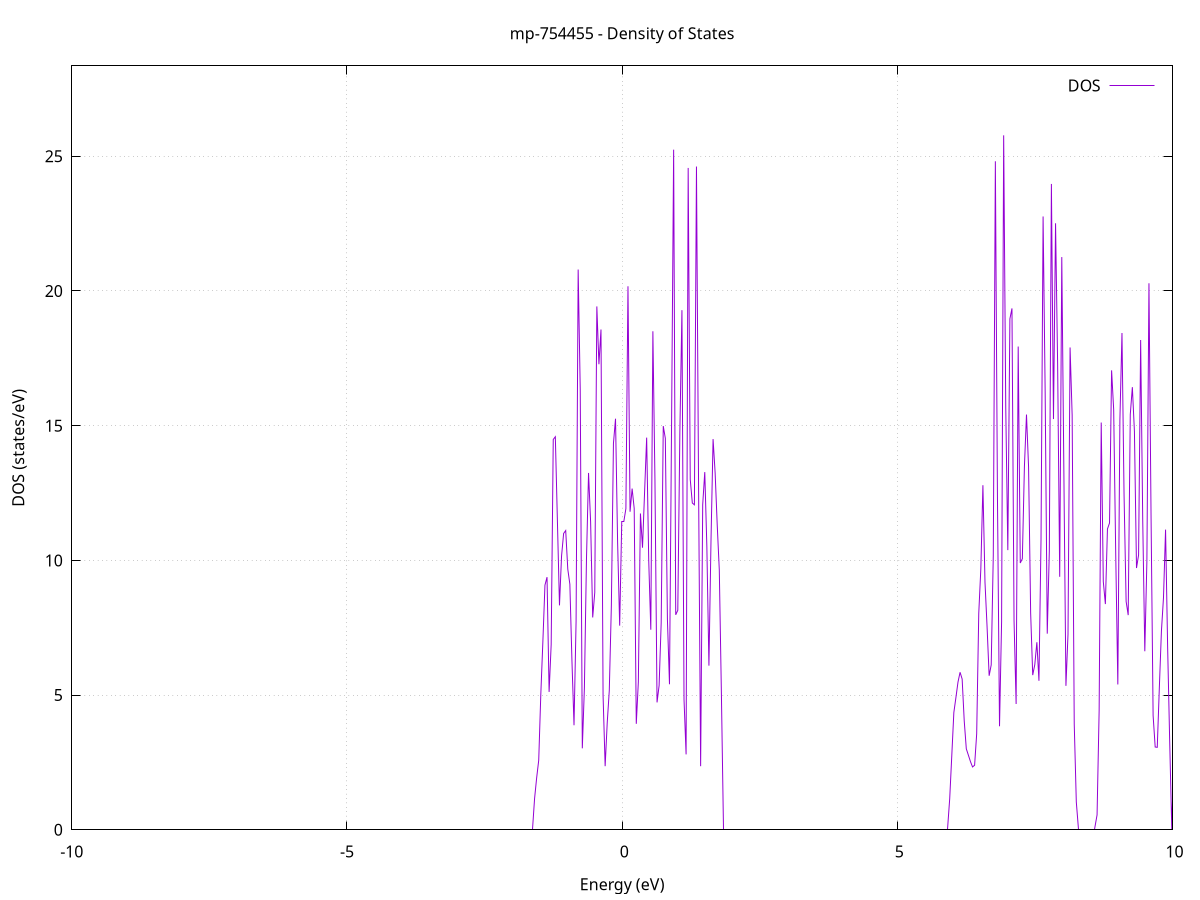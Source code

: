 set title 'mp-754455 - Density of States'
set xlabel 'Energy (eV)'
set ylabel 'DOS (states/eV)'
set grid
set xrange [-10:10]
set yrange [0:28.356]
set xzeroaxis lt -1
set terminal png size 800,600
set output 'mp-754455_dos_gnuplot.png'
plot '-' using 1:2 with lines title 'DOS'
-48.696500 0.000000
-48.658800 0.000000
-48.621100 0.000000
-48.583300 0.000000
-48.545600 0.000000
-48.507900 0.000000
-48.470200 0.000000
-48.432500 0.000000
-48.394800 0.000000
-48.357100 0.000000
-48.319300 0.000000
-48.281600 0.000000
-48.243900 0.000000
-48.206200 0.000000
-48.168500 0.000000
-48.130800 0.000000
-48.093100 0.000000
-48.055300 0.000000
-48.017600 0.000000
-47.979900 0.000000
-47.942200 0.000000
-47.904500 0.000000
-47.866800 0.000000
-47.829100 0.000000
-47.791300 0.000000
-47.753600 0.000000
-47.715900 0.000000
-47.678200 0.000000
-47.640500 0.000000
-47.602800 0.000000
-47.565100 0.000000
-47.527300 0.000000
-47.489600 0.000000
-47.451900 0.000000
-47.414200 0.000000
-47.376500 0.000000
-47.338800 0.000000
-47.301100 0.000000
-47.263300 0.000000
-47.225600 0.000000
-47.187900 0.000000
-47.150200 0.000000
-47.112500 0.000000
-47.074800 0.000000
-47.037100 0.000000
-46.999300 0.000000
-46.961600 0.000000
-46.923900 0.000000
-46.886200 0.000000
-46.848500 0.000000
-46.810800 0.000000
-46.773100 0.000000
-46.735300 0.000000
-46.697600 0.000000
-46.659900 0.000000
-46.622200 0.000000
-46.584500 0.000000
-46.546800 0.000000
-46.509100 0.000000
-46.471300 0.000000
-46.433600 0.000000
-46.395900 0.000000
-46.358200 0.000000
-46.320500 0.000000
-46.282800 0.000000
-46.245000 0.000000
-46.207300 0.000000
-46.169600 0.000000
-46.131900 0.000000
-46.094200 0.000000
-46.056500 0.000000
-46.018800 0.000000
-45.981000 0.000000
-45.943300 0.000000
-45.905600 0.000000
-45.867900 0.000000
-45.830200 0.000000
-45.792500 0.000000
-45.754800 0.000000
-45.717000 0.000000
-45.679300 0.000000
-45.641600 0.000000
-45.603900 0.000000
-45.566200 0.000000
-45.528500 0.000000
-45.490800 0.000000
-45.453000 0.000000
-45.415300 0.000000
-45.377600 0.000000
-45.339900 0.000000
-45.302200 0.000000
-45.264500 775.465200
-45.226800 0.000000
-45.189000 0.000000
-45.151300 48.446600
-45.113600 73.659300
-45.075900 0.000000
-45.038200 0.000000
-45.000500 0.000000
-44.962800 0.000000
-44.925000 0.000000
-44.887300 0.000000
-44.849600 0.000000
-44.811900 0.000000
-44.774200 0.000000
-44.736500 0.000000
-44.698800 0.000000
-44.661000 0.000000
-44.623300 0.000000
-44.585600 0.000000
-44.547900 0.000000
-44.510200 0.000000
-44.472500 0.000000
-44.434800 0.000000
-44.397000 0.000000
-44.359300 0.000000
-44.321600 0.000000
-44.283900 0.000000
-44.246200 0.000000
-44.208500 0.000000
-44.170800 0.000000
-44.133000 0.000000
-44.095300 0.000000
-44.057600 0.000000
-44.019900 0.000000
-43.982200 0.000000
-43.944500 0.000000
-43.906800 0.000000
-43.869000 0.000000
-43.831300 0.000000
-43.793600 0.000000
-43.755900 0.000000
-43.718200 0.000000
-43.680500 0.000000
-43.642800 0.000000
-43.605000 0.000000
-43.567300 0.000000
-43.529600 0.000000
-43.491900 0.000000
-43.454200 0.000000
-43.416500 0.000000
-43.378800 0.000000
-43.341000 0.000000
-43.303300 0.000000
-43.265600 0.000000
-43.227900 0.000000
-43.190200 0.000000
-43.152500 0.000000
-43.114800 0.000000
-43.077000 0.000000
-43.039300 0.000000
-43.001600 0.000000
-42.963900 0.000000
-42.926200 0.000000
-42.888500 0.000000
-42.850800 0.000000
-42.813000 0.000000
-42.775300 0.000000
-42.737600 0.000000
-42.699900 0.000000
-42.662200 0.000000
-42.624500 0.000000
-42.586800 0.000000
-42.549000 0.000000
-42.511300 0.000000
-42.473600 0.000000
-42.435900 0.000000
-42.398200 0.000000
-42.360500 0.000000
-42.322800 0.000000
-42.285000 0.000000
-42.247300 0.000000
-42.209600 0.000000
-42.171900 0.000000
-42.134200 0.000000
-42.096500 0.000000
-42.058800 0.000000
-42.021000 0.000000
-41.983300 0.000000
-41.945600 0.000000
-41.907900 0.000000
-41.870200 0.000000
-41.832500 0.000000
-41.794700 0.000000
-41.757000 0.000000
-41.719300 0.000000
-41.681600 0.000000
-41.643900 0.000000
-41.606200 0.000000
-41.568500 0.000000
-41.530700 0.000000
-41.493000 0.000000
-41.455300 0.000000
-41.417600 0.000000
-41.379900 0.000000
-41.342200 0.000000
-41.304500 0.000000
-41.266700 0.000000
-41.229000 0.000000
-41.191300 0.000000
-41.153600 0.000000
-41.115900 0.000000
-41.078200 0.000000
-41.040500 0.000000
-41.002700 0.000000
-40.965000 0.000000
-40.927300 0.000000
-40.889600 0.000000
-40.851900 0.000000
-40.814200 0.000000
-40.776500 0.000000
-40.738700 0.000000
-40.701000 0.000000
-40.663300 0.000000
-40.625600 0.000000
-40.587900 0.000000
-40.550200 0.000000
-40.512500 0.000000
-40.474700 0.000000
-40.437000 0.000000
-40.399300 0.000000
-40.361600 0.000000
-40.323900 0.000000
-40.286200 0.000000
-40.248500 0.000000
-40.210700 0.000000
-40.173000 0.000000
-40.135300 0.000000
-40.097600 0.000000
-40.059900 0.000000
-40.022200 0.000000
-39.984500 0.000000
-39.946700 0.000000
-39.909000 0.000000
-39.871300 0.000000
-39.833600 0.000000
-39.795900 0.000000
-39.758200 0.000000
-39.720500 0.000000
-39.682700 0.000000
-39.645000 0.000000
-39.607300 0.000000
-39.569600 0.000000
-39.531900 0.000000
-39.494200 0.000000
-39.456500 0.000000
-39.418700 0.000000
-39.381000 0.000000
-39.343300 0.000000
-39.305600 0.000000
-39.267900 0.000000
-39.230200 0.000000
-39.192500 0.000000
-39.154700 0.000000
-39.117000 0.000000
-39.079300 0.000000
-39.041600 0.000000
-39.003900 0.000000
-38.966200 0.000000
-38.928500 0.000000
-38.890700 0.000000
-38.853000 0.000000
-38.815300 0.000000
-38.777600 0.000000
-38.739900 0.000000
-38.702200 0.000000
-38.664500 0.000000
-38.626700 0.000000
-38.589000 0.000000
-38.551300 0.000000
-38.513600 0.000000
-38.475900 0.000000
-38.438200 0.000000
-38.400500 0.000000
-38.362700 0.000000
-38.325000 0.000000
-38.287300 0.000000
-38.249600 0.000000
-38.211900 0.000000
-38.174200 0.000000
-38.136500 0.000000
-38.098700 0.000000
-38.061000 0.000000
-38.023300 0.000000
-37.985600 0.000000
-37.947900 0.000000
-37.910200 0.000000
-37.872500 0.000000
-37.834700 0.000000
-37.797000 0.000000
-37.759300 0.000000
-37.721600 0.000000
-37.683900 0.000000
-37.646200 0.000000
-37.608500 0.000000
-37.570700 0.000000
-37.533000 0.000000
-37.495300 0.000000
-37.457600 0.000000
-37.419900 0.000000
-37.382200 0.000000
-37.344400 0.000000
-37.306700 0.000000
-37.269000 0.000000
-37.231300 0.000000
-37.193600 0.000000
-37.155900 0.000000
-37.118200 0.000000
-37.080400 0.000000
-37.042700 0.000000
-37.005000 0.000000
-36.967300 0.000000
-36.929600 0.000000
-36.891900 0.000000
-36.854200 0.000000
-36.816400 0.000000
-36.778700 0.000000
-36.741000 0.000000
-36.703300 0.000000
-36.665600 0.000000
-36.627900 0.000000
-36.590200 0.000000
-36.552400 0.000000
-36.514700 0.000000
-36.477000 0.000000
-36.439300 0.000000
-36.401600 0.000000
-36.363900 0.000000
-36.326200 0.000000
-36.288400 0.000000
-36.250700 0.000000
-36.213000 0.000000
-36.175300 0.000000
-36.137600 0.000000
-36.099900 0.000000
-36.062200 0.000000
-36.024400 0.000000
-35.986700 0.000000
-35.949000 0.000000
-35.911300 0.000000
-35.873600 0.000000
-35.835900 0.000000
-35.798200 0.000000
-35.760400 0.000000
-35.722700 0.000000
-35.685000 0.000000
-35.647300 0.000000
-35.609600 0.000000
-35.571900 0.000000
-35.534200 0.000000
-35.496400 0.000000
-35.458700 0.000000
-35.421000 0.000000
-35.383300 0.000000
-35.345600 0.000000
-35.307900 0.000000
-35.270200 0.000000
-35.232400 0.000000
-35.194700 0.000000
-35.157000 0.000000
-35.119300 0.000000
-35.081600 0.000000
-35.043900 0.000000
-35.006200 0.000000
-34.968400 0.000000
-34.930700 0.000000
-34.893000 0.000000
-34.855300 0.000000
-34.817600 0.000000
-34.779900 0.000000
-34.742200 0.000000
-34.704400 0.000000
-34.666700 0.000000
-34.629000 0.000000
-34.591300 0.000000
-34.553600 0.000000
-34.515900 0.000000
-34.478200 0.000000
-34.440400 0.000000
-34.402700 0.000000
-34.365000 0.000000
-34.327300 0.000000
-34.289600 0.000000
-34.251900 0.000000
-34.214200 0.000000
-34.176400 0.000000
-34.138700 0.000000
-34.101000 0.000000
-34.063300 0.000000
-34.025600 0.000000
-33.987900 0.000000
-33.950200 0.000000
-33.912400 0.000000
-33.874700 0.000000
-33.837000 0.000000
-33.799300 0.000000
-33.761600 0.000000
-33.723900 0.000000
-33.686200 0.000000
-33.648400 0.000000
-33.610700 0.000000
-33.573000 0.000000
-33.535300 0.000000
-33.497600 0.000000
-33.459900 0.000000
-33.422200 0.000000
-33.384400 0.000000
-33.346700 0.000000
-33.309000 0.000000
-33.271300 0.000000
-33.233600 0.000000
-33.195900 0.000000
-33.158100 0.000000
-33.120400 0.000000
-33.082700 0.000000
-33.045000 0.000000
-33.007300 0.000000
-32.969600 0.000000
-32.931900 0.000000
-32.894100 0.000000
-32.856400 0.000000
-32.818700 0.000000
-32.781000 0.000000
-32.743300 0.000000
-32.705600 0.000000
-32.667900 0.000000
-32.630100 0.000000
-32.592400 0.000000
-32.554700 0.000000
-32.517000 0.000000
-32.479300 0.000000
-32.441600 0.000000
-32.403900 0.000000
-32.366100 0.000000
-32.328400 0.000000
-32.290700 0.000000
-32.253000 0.000000
-32.215300 0.000000
-32.177600 0.000000
-32.139900 0.000000
-32.102100 0.000000
-32.064400 0.000000
-32.026700 0.000000
-31.989000 0.000000
-31.951300 0.000000
-31.913600 0.000000
-31.875900 0.000000
-31.838100 0.000000
-31.800400 0.000000
-31.762700 0.000000
-31.725000 0.000000
-31.687300 0.000000
-31.649600 0.000000
-31.611900 0.000000
-31.574100 0.000000
-31.536400 0.000000
-31.498700 0.000000
-31.461000 0.000000
-31.423300 0.000000
-31.385600 0.000000
-31.347900 0.000000
-31.310100 0.000000
-31.272400 0.000000
-31.234700 0.000000
-31.197000 0.000000
-31.159300 0.000000
-31.121600 0.000000
-31.083900 0.000000
-31.046100 0.000000
-31.008400 0.000000
-30.970700 0.000000
-30.933000 0.000000
-30.895300 0.000000
-30.857600 0.000000
-30.819900 0.000000
-30.782100 0.000000
-30.744400 0.000000
-30.706700 0.000000
-30.669000 0.000000
-30.631300 0.000000
-30.593600 0.000000
-30.555900 0.000000
-30.518100 0.000000
-30.480400 0.000000
-30.442700 0.000000
-30.405000 0.000000
-30.367300 0.000000
-30.329600 0.000000
-30.291900 0.000000
-30.254100 0.000000
-30.216400 0.000000
-30.178700 0.000000
-30.141000 0.000000
-30.103300 0.000000
-30.065600 0.000000
-30.027900 0.000000
-29.990100 0.000000
-29.952400 0.000000
-29.914700 0.000000
-29.877000 0.000000
-29.839300 0.000000
-29.801600 0.000000
-29.763900 0.000000
-29.726100 0.000000
-29.688400 0.000000
-29.650700 0.000000
-29.613000 0.000000
-29.575300 0.000000
-29.537600 0.000000
-29.499900 0.000000
-29.462100 0.000000
-29.424400 0.000000
-29.386700 0.000000
-29.349000 0.000000
-29.311300 0.000000
-29.273600 0.000000
-29.235900 0.000000
-29.198100 0.000000
-29.160400 0.000000
-29.122700 0.000000
-29.085000 0.000000
-29.047300 0.000000
-29.009600 0.000000
-28.971900 0.000000
-28.934100 0.000000
-28.896400 0.000000
-28.858700 0.000000
-28.821000 0.000000
-28.783300 0.000000
-28.745600 0.000000
-28.707800 0.000000
-28.670100 0.000000
-28.632400 0.000000
-28.594700 0.000000
-28.557000 0.000000
-28.519300 0.000000
-28.481600 0.000000
-28.443800 0.000000
-28.406100 0.000000
-28.368400 0.000000
-28.330700 0.000000
-28.293000 0.000000
-28.255300 0.000000
-28.217600 0.000000
-28.179800 0.000000
-28.142100 0.000000
-28.104400 0.000000
-28.066700 0.000000
-28.029000 0.000000
-27.991300 0.000000
-27.953600 0.000000
-27.915800 0.000000
-27.878100 0.000000
-27.840400 0.000000
-27.802700 0.000000
-27.765000 0.000000
-27.727300 0.000000
-27.689600 0.000000
-27.651800 0.000000
-27.614100 0.000000
-27.576400 0.000000
-27.538700 0.000000
-27.501000 0.000000
-27.463300 0.000000
-27.425600 0.000000
-27.387800 0.000000
-27.350100 0.000000
-27.312400 0.000000
-27.274700 0.000000
-27.237000 0.000000
-27.199300 0.000000
-27.161600 0.000000
-27.123800 0.000000
-27.086100 0.000000
-27.048400 0.000000
-27.010700 0.000000
-26.973000 0.000000
-26.935300 0.000000
-26.897600 0.000000
-26.859800 0.000000
-26.822100 0.000000
-26.784400 0.000000
-26.746700 0.000000
-26.709000 0.000000
-26.671300 0.000000
-26.633600 0.000000
-26.595800 0.000000
-26.558100 0.000000
-26.520400 0.000000
-26.482700 0.000000
-26.445000 0.000000
-26.407300 0.000000
-26.369600 0.000000
-26.331800 0.000000
-26.294100 0.000000
-26.256400 0.000000
-26.218700 0.000000
-26.181000 0.000000
-26.143300 0.000000
-26.105600 0.000000
-26.067800 0.000000
-26.030100 0.000000
-25.992400 0.000000
-25.954700 0.000000
-25.917000 0.000000
-25.879300 0.000000
-25.841600 0.000000
-25.803800 0.000000
-25.766100 0.000000
-25.728400 0.000000
-25.690700 0.000000
-25.653000 0.000000
-25.615300 0.000000
-25.577600 0.000000
-25.539800 0.000000
-25.502100 0.000000
-25.464400 0.000000
-25.426700 0.000000
-25.389000 0.000000
-25.351300 0.000000
-25.313600 0.000000
-25.275800 0.000000
-25.238100 0.000000
-25.200400 0.000000
-25.162700 0.000000
-25.125000 0.000000
-25.087300 0.000000
-25.049600 0.000000
-25.011800 0.000000
-24.974100 0.000000
-24.936400 0.000000
-24.898700 0.000000
-24.861000 0.000000
-24.823300 0.000000
-24.785600 0.000000
-24.747800 0.000000
-24.710100 0.000000
-24.672400 0.000000
-24.634700 0.000000
-24.597000 0.000000
-24.559300 0.000000
-24.521600 0.000000
-24.483800 0.000000
-24.446100 0.000000
-24.408400 0.000000
-24.370700 0.000000
-24.333000 0.000000
-24.295300 0.000000
-24.257500 19.964400
-24.219800 9.096200
-24.182100 36.914600
-24.144400 10.603100
-24.106700 38.015800
-24.069000 14.635400
-24.031300 16.733800
-23.993500 31.661700
-23.955800 28.298900
-23.918100 64.646000
-23.880400 51.062700
-23.842700 57.415800
-23.805000 22.623500
-23.767300 80.315600
-23.729500 68.038900
-23.691800 43.576700
-23.654100 0.000000
-23.616400 0.000000
-23.578700 0.000000
-23.541000 0.000000
-23.503300 0.000000
-23.465500 0.000000
-23.427800 0.000000
-23.390100 0.000000
-23.352400 0.000000
-23.314700 0.000000
-23.277000 0.000000
-23.239300 0.000000
-23.201500 0.000000
-23.163800 0.000000
-23.126100 0.000000
-23.088400 0.000000
-23.050700 0.000000
-23.013000 0.000000
-22.975300 0.000000
-22.937500 0.000000
-22.899800 0.000000
-22.862100 0.000000
-22.824400 0.000000
-22.786700 0.000000
-22.749000 0.000000
-22.711300 0.000000
-22.673500 0.000000
-22.635800 0.000000
-22.598100 0.000000
-22.560400 0.000000
-22.522700 0.000000
-22.485000 0.000000
-22.447300 0.000000
-22.409500 0.000000
-22.371800 0.000000
-22.334100 0.000000
-22.296400 0.000000
-22.258700 0.000000
-22.221000 0.000000
-22.183300 0.000000
-22.145500 0.000000
-22.107800 0.000000
-22.070100 0.000000
-22.032400 0.000000
-21.994700 0.000000
-21.957000 0.000000
-21.919300 0.000000
-21.881500 0.000000
-21.843800 0.000000
-21.806100 0.000000
-21.768400 0.000000
-21.730700 0.000000
-21.693000 0.000000
-21.655300 0.000000
-21.617500 0.000000
-21.579800 0.000000
-21.542100 0.000000
-21.504400 0.000000
-21.466700 0.000000
-21.429000 0.000000
-21.391300 0.000000
-21.353500 0.000000
-21.315800 0.000000
-21.278100 0.000000
-21.240400 0.000000
-21.202700 0.000000
-21.165000 0.000000
-21.127300 0.000000
-21.089500 0.000000
-21.051800 0.000000
-21.014100 0.000000
-20.976400 0.000000
-20.938700 0.000000
-20.901000 0.000000
-20.863300 0.000000
-20.825500 0.000000
-20.787800 0.000000
-20.750100 0.000000
-20.712400 0.000000
-20.674700 0.000000
-20.637000 0.000000
-20.599300 0.000000
-20.561500 0.000000
-20.523800 0.000000
-20.486100 0.000000
-20.448400 0.000000
-20.410700 0.000000
-20.373000 0.000000
-20.335300 0.000000
-20.297500 0.000000
-20.259800 0.000000
-20.222100 0.000000
-20.184400 0.000000
-20.146700 0.000000
-20.109000 0.000000
-20.071300 0.000000
-20.033500 0.000000
-19.995800 0.000000
-19.958100 0.000000
-19.920400 0.000000
-19.882700 0.000000
-19.845000 0.000000
-19.807200 0.000000
-19.769500 0.000000
-19.731800 0.000000
-19.694100 0.000000
-19.656400 0.000000
-19.618700 0.000000
-19.581000 0.000000
-19.543200 0.000000
-19.505500 0.000000
-19.467800 0.000000
-19.430100 0.000000
-19.392400 0.000000
-19.354700 0.000000
-19.317000 0.000000
-19.279200 0.000000
-19.241500 0.000000
-19.203800 0.000000
-19.166100 0.000000
-19.128400 0.000000
-19.090700 0.000000
-19.053000 0.000000
-19.015200 0.000000
-18.977500 0.000000
-18.939800 0.000000
-18.902100 0.000000
-18.864400 0.000000
-18.826700 0.000000
-18.789000 0.000000
-18.751200 0.000000
-18.713500 0.000000
-18.675800 0.000000
-18.638100 0.000000
-18.600400 0.000000
-18.562700 0.000000
-18.525000 0.000000
-18.487200 0.000000
-18.449500 0.000000
-18.411800 0.000000
-18.374100 0.000000
-18.336400 0.000000
-18.298700 0.000000
-18.261000 0.000000
-18.223200 0.000000
-18.185500 0.000000
-18.147800 0.000000
-18.110100 0.000000
-18.072400 0.000000
-18.034700 0.000000
-17.997000 0.000000
-17.959200 0.000000
-17.921500 0.000000
-17.883800 0.000000
-17.846100 0.000000
-17.808400 0.000000
-17.770700 0.000000
-17.733000 0.000000
-17.695200 0.000000
-17.657500 0.000000
-17.619800 0.000000
-17.582100 0.000000
-17.544400 0.000000
-17.506700 0.000000
-17.469000 0.000000
-17.431200 0.000000
-17.393500 0.000000
-17.355800 0.000000
-17.318100 0.000000
-17.280400 0.000000
-17.242700 0.000000
-17.205000 0.000000
-17.167200 0.000000
-17.129500 0.000000
-17.091800 0.000000
-17.054100 0.000000
-17.016400 0.000000
-16.978700 0.000000
-16.941000 0.000000
-16.903200 0.000000
-16.865500 0.000000
-16.827800 0.000000
-16.790100 0.000000
-16.752400 0.000000
-16.714700 0.000000
-16.677000 0.000000
-16.639200 0.000000
-16.601500 0.000000
-16.563800 0.000000
-16.526100 0.000000
-16.488400 0.000000
-16.450700 0.000000
-16.413000 0.000000
-16.375200 0.000000
-16.337500 0.000000
-16.299800 0.000000
-16.262100 0.000000
-16.224400 0.000000
-16.186700 0.000000
-16.149000 0.000000
-16.111200 0.000000
-16.073500 0.000000
-16.035800 0.000000
-15.998100 0.000000
-15.960400 0.000000
-15.922700 0.000000
-15.885000 0.000000
-15.847200 0.000000
-15.809500 0.000000
-15.771800 0.000000
-15.734100 0.000000
-15.696400 0.000000
-15.658700 0.000000
-15.620900 0.000000
-15.583200 0.000000
-15.545500 0.000000
-15.507800 0.000000
-15.470100 0.000000
-15.432400 0.000000
-15.394700 0.000000
-15.356900 0.000000
-15.319200 0.000000
-15.281500 0.000000
-15.243800 0.000000
-15.206100 0.000000
-15.168400 0.000000
-15.130700 0.000000
-15.092900 0.000000
-15.055200 0.000000
-15.017500 0.000000
-14.979800 0.000000
-14.942100 0.000000
-14.904400 0.000000
-14.866700 0.000000
-14.828900 0.000000
-14.791200 0.000000
-14.753500 0.000000
-14.715800 0.000000
-14.678100 0.000000
-14.640400 0.000000
-14.602700 0.068300
-14.564900 0.296700
-14.527200 0.671200
-14.489500 1.065100
-14.451800 1.175200
-14.414100 1.385600
-14.376400 1.608800
-14.338700 1.871200
-14.300900 2.398200
-14.263200 2.806800
-14.225500 3.026200
-14.187800 3.190200
-14.150100 3.720300
-14.112400 4.700300
-14.074700 5.817900
-14.036900 7.012200
-13.999200 7.255900
-13.961500 6.249000
-13.923800 0.000000
-13.886100 0.000000
-13.848400 1.992700
-13.810700 17.721100
-13.772900 22.915700
-13.735200 22.358800
-13.697500 17.909600
-13.659800 12.108700
-13.622100 21.676500
-13.584400 27.260900
-13.546700 10.254300
-13.508900 11.434700
-13.471200 25.058300
-13.433500 16.363100
-13.395800 19.688900
-13.358100 32.527400
-13.320400 6.646500
-13.282700 2.506400
-13.244900 0.000000
-13.207200 0.000000
-13.169500 0.000000
-13.131800 0.000000
-13.094100 0.000000
-13.056400 0.000000
-13.018700 0.000000
-12.980900 0.000000
-12.943200 0.000000
-12.905500 0.000000
-12.867800 0.000000
-12.830100 0.000000
-12.792400 0.000000
-12.754700 0.000000
-12.716900 0.000000
-12.679200 0.000000
-12.641500 0.000000
-12.603800 0.000000
-12.566100 0.000000
-12.528400 0.000000
-12.490700 0.000000
-12.452900 0.000000
-12.415200 0.000000
-12.377500 0.000000
-12.339800 0.000000
-12.302100 0.000000
-12.264400 0.000000
-12.226700 0.000000
-12.188900 0.000000
-12.151200 0.000000
-12.113500 0.000000
-12.075800 0.000000
-12.038100 0.000000
-12.000400 0.000000
-11.962700 0.000000
-11.924900 0.000000
-11.887200 0.000000
-11.849500 0.000000
-11.811800 0.000000
-11.774100 0.000000
-11.736400 0.000000
-11.698700 0.000000
-11.660900 0.000000
-11.623200 0.000000
-11.585500 0.000000
-11.547800 0.000000
-11.510100 0.000000
-11.472400 0.000000
-11.434700 0.000000
-11.396900 0.000000
-11.359200 0.000000
-11.321500 0.000000
-11.283800 0.000000
-11.246100 0.000000
-11.208400 0.000000
-11.170600 0.000000
-11.132900 0.000000
-11.095200 0.000000
-11.057500 0.000000
-11.019800 0.000000
-10.982100 0.000000
-10.944400 0.000000
-10.906600 0.000000
-10.868900 0.000000
-10.831200 0.000000
-10.793500 0.000000
-10.755800 0.000000
-10.718100 0.000000
-10.680400 0.000000
-10.642600 0.000000
-10.604900 0.000000
-10.567200 0.000000
-10.529500 0.000000
-10.491800 0.000000
-10.454100 0.000000
-10.416400 0.000000
-10.378600 0.000000
-10.340900 0.000000
-10.303200 0.000000
-10.265500 0.000000
-10.227800 0.000000
-10.190100 0.000000
-10.152400 0.000000
-10.114600 0.000000
-10.076900 0.000000
-10.039200 0.000000
-10.001500 0.000000
-9.963800 0.000000
-9.926100 0.000000
-9.888400 0.000000
-9.850600 0.000000
-9.812900 0.000000
-9.775200 0.000000
-9.737500 0.000000
-9.699800 0.000000
-9.662100 0.000000
-9.624400 0.000000
-9.586600 0.000000
-9.548900 0.000000
-9.511200 0.000000
-9.473500 0.000000
-9.435800 0.000000
-9.398100 0.000000
-9.360400 0.000000
-9.322600 0.000000
-9.284900 0.000000
-9.247200 0.000000
-9.209500 0.000000
-9.171800 0.000000
-9.134100 0.000000
-9.096400 0.000000
-9.058600 0.000000
-9.020900 0.000000
-8.983200 0.000000
-8.945500 0.000000
-8.907800 0.000000
-8.870100 0.000000
-8.832400 0.000000
-8.794600 0.000000
-8.756900 0.000000
-8.719200 0.000000
-8.681500 0.000000
-8.643800 0.000000
-8.606100 0.000000
-8.568400 0.000000
-8.530600 0.000000
-8.492900 0.000000
-8.455200 0.000000
-8.417500 0.000000
-8.379800 0.000000
-8.342100 0.000000
-8.304400 0.000000
-8.266600 0.000000
-8.228900 0.000000
-8.191200 0.000000
-8.153500 0.000000
-8.115800 0.000000
-8.078100 0.000000
-8.040400 0.000000
-8.002600 0.000000
-7.964900 0.000000
-7.927200 0.000000
-7.889500 0.000000
-7.851800 0.000000
-7.814100 0.000000
-7.776400 0.000000
-7.738600 0.000000
-7.700900 0.000000
-7.663200 0.000000
-7.625500 0.000000
-7.587800 0.000000
-7.550100 0.000000
-7.512400 0.000000
-7.474600 0.000000
-7.436900 0.000000
-7.399200 0.000000
-7.361500 0.000000
-7.323800 0.000000
-7.286100 0.000000
-7.248400 0.000000
-7.210600 0.000000
-7.172900 0.000000
-7.135200 0.000000
-7.097500 0.000000
-7.059800 0.000000
-7.022100 0.000000
-6.984400 0.000000
-6.946600 0.000000
-6.908900 0.000000
-6.871200 0.000000
-6.833500 0.000000
-6.795800 0.000000
-6.758100 0.000000
-6.720300 0.000000
-6.682600 0.000000
-6.644900 0.000000
-6.607200 0.000000
-6.569500 0.000000
-6.531800 0.000000
-6.494100 0.000000
-6.456300 0.000000
-6.418600 0.000000
-6.380900 0.000000
-6.343200 0.000000
-6.305500 0.000000
-6.267800 0.000000
-6.230100 0.000000
-6.192300 0.000000
-6.154600 0.000000
-6.116900 0.000000
-6.079200 0.000000
-6.041500 0.000000
-6.003800 0.000000
-5.966100 0.000000
-5.928300 0.000000
-5.890600 0.000000
-5.852900 0.000000
-5.815200 0.000000
-5.777500 0.000000
-5.739800 0.000000
-5.702100 0.000000
-5.664300 0.000000
-5.626600 0.000000
-5.588900 0.000000
-5.551200 0.000000
-5.513500 0.000000
-5.475800 0.000000
-5.438100 0.000000
-5.400300 0.000000
-5.362600 0.000000
-5.324900 0.000000
-5.287200 0.000000
-5.249500 0.000000
-5.211800 0.000000
-5.174100 0.000000
-5.136300 0.000000
-5.098600 0.000000
-5.060900 0.000000
-5.023200 0.000000
-4.985500 0.000000
-4.947800 0.000000
-4.910100 0.000000
-4.872300 0.000000
-4.834600 0.000000
-4.796900 0.000000
-4.759200 0.000000
-4.721500 0.000000
-4.683800 0.000000
-4.646100 0.000000
-4.608300 0.000000
-4.570600 0.000000
-4.532900 0.000000
-4.495200 0.000000
-4.457500 0.000000
-4.419800 0.000000
-4.382100 0.000000
-4.344300 0.000000
-4.306600 0.000000
-4.268900 0.000000
-4.231200 0.000000
-4.193500 0.000000
-4.155800 0.000000
-4.118100 0.000000
-4.080300 0.000000
-4.042600 0.000000
-4.004900 0.000000
-3.967200 0.000000
-3.929500 0.000000
-3.891800 0.000000
-3.854100 0.000000
-3.816300 0.000000
-3.778600 0.000000
-3.740900 0.000000
-3.703200 0.000000
-3.665500 0.000000
-3.627800 0.000000
-3.590100 0.000000
-3.552300 0.000000
-3.514600 0.000000
-3.476900 0.000000
-3.439200 0.000000
-3.401500 0.000000
-3.363800 0.000000
-3.326100 0.000000
-3.288300 0.000000
-3.250600 0.000000
-3.212900 0.000000
-3.175200 0.000000
-3.137500 0.000000
-3.099800 0.000000
-3.062100 0.000000
-3.024300 0.000000
-2.986600 0.000000
-2.948900 0.000000
-2.911200 0.000000
-2.873500 0.000000
-2.835800 0.000000
-2.798100 0.000000
-2.760300 0.000000
-2.722600 0.000000
-2.684900 0.000000
-2.647200 0.000000
-2.609500 0.000000
-2.571800 0.000000
-2.534100 0.000000
-2.496300 0.000000
-2.458600 0.000000
-2.420900 0.000000
-2.383200 0.000000
-2.345500 0.000000
-2.307800 0.000000
-2.270000 0.000000
-2.232300 0.000000
-2.194600 0.000000
-2.156900 0.000000
-2.119200 0.000000
-2.081500 0.000000
-2.043800 0.000000
-2.006000 0.000000
-1.968300 0.000000
-1.930600 0.000000
-1.892900 0.000000
-1.855200 0.000000
-1.817500 0.000000
-1.779800 0.000000
-1.742000 0.000000
-1.704300 0.000000
-1.666600 0.000000
-1.628900 0.000000
-1.591200 1.155800
-1.553500 1.925800
-1.515800 2.580600
-1.478000 5.023700
-1.440300 6.992100
-1.402600 9.081500
-1.364900 9.378000
-1.327200 5.116800
-1.289500 6.872500
-1.251800 14.487900
-1.214000 14.589400
-1.176300 11.455500
-1.138600 8.330500
-1.100900 10.162700
-1.063200 11.000800
-1.025500 11.107500
-0.987800 9.675400
-0.950000 9.115900
-0.912300 6.282100
-0.874600 3.880300
-0.836900 7.746600
-0.799200 20.797000
-0.761500 16.342300
-0.723800 3.024400
-0.686000 5.264300
-0.648300 10.033000
-0.610600 13.244900
-0.572900 11.427900
-0.535200 7.881100
-0.497500 8.806500
-0.459800 19.426200
-0.422000 17.281300
-0.384300 18.569900
-0.346600 4.992900
-0.308900 2.360900
-0.271200 3.966700
-0.233500 5.171500
-0.195800 8.320900
-0.158000 14.343200
-0.120300 15.258400
-0.082600 10.692000
-0.044900 7.576300
-0.007200 11.443900
0.030500 11.442700
0.068200 11.920200
0.106000 20.173900
0.143700 11.805500
0.181400 12.664500
0.219100 11.925500
0.256800 3.933000
0.294500 5.491900
0.332200 11.741200
0.370000 10.470000
0.407700 12.531900
0.445400 14.558200
0.483100 9.986000
0.520800 7.426600
0.558500 18.503700
0.596200 12.954800
0.634000 4.728000
0.671700 5.354000
0.709400 7.678600
0.747100 14.985100
0.784800 14.530300
0.822500 7.817400
0.860200 5.402100
0.898000 15.070300
0.935700 25.245700
0.973400 7.979500
1.011100 8.146700
1.048800 14.769900
1.086500 19.287800
1.124200 4.840300
1.162000 2.797600
1.199700 24.567600
1.237400 13.005300
1.275100 12.129300
1.312800 12.063100
1.350500 24.619200
1.388200 12.933700
1.426000 2.359300
1.463700 12.067600
1.501400 13.278300
1.539100 10.521600
1.576800 6.091100
1.614500 10.729600
1.652200 14.503200
1.690000 13.236400
1.727700 11.310100
1.765400 9.640000
1.803100 5.099100
1.840800 0.000000
1.878500 0.000000
1.916200 0.000000
1.954000 0.000000
1.991700 0.000000
2.029400 0.000000
2.067100 0.000000
2.104800 0.000000
2.142500 0.000000
2.180300 0.000000
2.218000 0.000000
2.255700 0.000000
2.293400 0.000000
2.331100 0.000000
2.368800 0.000000
2.406500 0.000000
2.444300 0.000000
2.482000 0.000000
2.519700 0.000000
2.557400 0.000000
2.595100 0.000000
2.632800 0.000000
2.670500 0.000000
2.708300 0.000000
2.746000 0.000000
2.783700 0.000000
2.821400 0.000000
2.859100 0.000000
2.896800 0.000000
2.934500 0.000000
2.972300 0.000000
3.010000 0.000000
3.047700 0.000000
3.085400 0.000000
3.123100 0.000000
3.160800 0.000000
3.198500 0.000000
3.236300 0.000000
3.274000 0.000000
3.311700 0.000000
3.349400 0.000000
3.387100 0.000000
3.424800 0.000000
3.462500 0.000000
3.500300 0.000000
3.538000 0.000000
3.575700 0.000000
3.613400 0.000000
3.651100 0.000000
3.688800 0.000000
3.726500 0.000000
3.764300 0.000000
3.802000 0.000000
3.839700 0.000000
3.877400 0.000000
3.915100 0.000000
3.952800 0.000000
3.990500 0.000000
4.028300 0.000000
4.066000 0.000000
4.103700 0.000000
4.141400 0.000000
4.179100 0.000000
4.216800 0.000000
4.254500 0.000000
4.292300 0.000000
4.330000 0.000000
4.367700 0.000000
4.405400 0.000000
4.443100 0.000000
4.480800 0.000000
4.518500 0.000000
4.556300 0.000000
4.594000 0.000000
4.631700 0.000000
4.669400 0.000000
4.707100 0.000000
4.744800 0.000000
4.782500 0.000000
4.820300 0.000000
4.858000 0.000000
4.895700 0.000000
4.933400 0.000000
4.971100 0.000000
5.008800 0.000000
5.046500 0.000000
5.084300 0.000000
5.122000 0.000000
5.159700 0.000000
5.197400 0.000000
5.235100 0.000000
5.272800 0.000000
5.310500 0.000000
5.348300 0.000000
5.386000 0.000000
5.423700 0.000000
5.461400 0.000000
5.499100 0.000000
5.536800 0.000000
5.574500 0.000000
5.612300 0.000000
5.650000 0.000000
5.687700 0.000000
5.725400 0.000000
5.763100 0.000000
5.800800 0.000000
5.838500 0.000000
5.876300 0.000000
5.914000 0.000000
5.951700 1.148400
5.989400 2.744100
6.027100 4.353500
6.064800 4.910500
6.102500 5.484500
6.140300 5.847000
6.178000 5.594200
6.215700 4.041500
6.253400 3.005300
6.291100 2.769900
6.328800 2.532100
6.366600 2.332000
6.404300 2.396000
6.442000 3.560000
6.479700 8.032700
6.517400 9.685300
6.555100 12.791300
6.592800 9.197400
6.630600 7.543100
6.668300 5.717200
6.706000 6.119600
6.743700 10.186800
6.781400 24.814400
6.819100 12.429100
6.856800 3.842300
6.894600 7.714300
6.932300 25.778400
6.970000 15.705400
7.007700 10.379800
7.045400 18.965000
7.083100 19.353000
7.120800 7.769500
7.158600 4.669200
7.196300 17.936900
7.234000 9.901900
7.271700 10.060800
7.309400 13.483000
7.347100 15.411800
7.384800 13.468200
7.422600 8.051700
7.460300 5.741000
7.498000 6.132200
7.535700 6.961900
7.573400 5.529500
7.611100 10.770900
7.648800 22.765600
7.686600 16.190200
7.724300 7.278800
7.762000 10.343600
7.799700 23.974600
7.837400 15.245700
7.875100 22.513100
7.912800 17.292900
7.950600 9.389300
7.988300 21.259800
8.026000 13.313200
8.063700 5.342100
8.101400 7.257100
8.139100 17.902000
8.176800 15.382600
8.214600 3.931100
8.252300 1.028400
8.290000 0.000000
8.327700 0.000000
8.365400 0.000000
8.403100 0.000000
8.440800 0.000000
8.478600 0.000000
8.516300 0.000000
8.554000 0.000000
8.591700 0.000000
8.629400 0.551500
8.667100 4.428400
8.704800 15.116600
8.742600 9.211100
8.780300 8.378400
8.818000 11.165600
8.855700 11.386800
8.893400 17.053600
8.931100 15.598600
8.968800 10.173200
9.006600 5.393100
9.044300 15.212400
9.082000 18.439700
9.119700 12.445100
9.157400 8.477100
9.195100 7.968100
9.232800 15.414000
9.270600 16.429200
9.308300 14.785600
9.346000 9.716600
9.383700 10.196800
9.421400 18.179800
9.459100 11.485000
9.496800 6.627600
9.534600 9.956700
9.572300 20.286700
9.610000 11.725300
9.647700 4.242700
9.685400 3.072000
9.723100 3.060800
9.760800 5.265600
9.798600 7.365700
9.836300 8.615500
9.874000 11.142000
9.911700 6.774600
9.949400 3.240400
9.987100 0.019800
10.024800 3.035200
10.062600 3.986100
10.100300 4.530300
10.138000 5.145900
10.175700 5.409200
10.213400 5.816900
10.251100 5.393700
10.288800 5.319400
10.326600 4.489200
10.364300 3.659700
10.402000 3.218900
10.439700 3.999900
10.477400 5.677800
10.515100 5.109900
10.552800 4.147500
10.590600 3.289300
10.628300 2.650700
10.666000 2.211400
10.703700 2.134100
10.741400 2.106400
10.779100 2.121900
10.816900 2.220200
10.854600 2.318600
10.892300 2.407200
10.930000 2.486100
10.967700 2.540800
11.005400 2.435100
11.043100 2.537200
11.080900 2.165000
11.118600 1.592900
11.156300 0.918700
11.194000 0.286600
11.231700 0.042400
11.269400 0.063700
11.307100 0.085100
11.344900 0.106300
11.382600 0.136700
11.420300 0.224800
11.458000 0.377300
11.495700 0.594200
11.533400 0.875600
11.571100 1.224900
11.608900 1.597900
11.646600 1.729700
11.684300 1.927900
11.722000 2.228700
11.759700 2.600100
11.797400 2.986600
11.835100 2.957000
11.872900 3.059800
11.910600 3.140700
11.948300 3.232100
11.986000 3.307000
12.023700 3.310200
12.061400 3.249300
12.099100 3.124400
12.136900 2.855900
12.174600 2.136400
12.212300 1.790700
12.250000 1.481200
12.287700 1.282200
12.325400 0.991300
12.363100 0.028900
12.400900 0.003900
12.438600 0.835800
12.476300 1.107900
12.514000 1.315700
12.551700 1.521600
12.589400 1.699400
12.627100 1.849000
12.664900 1.970700
12.702600 2.065000
12.740300 2.167200
12.778000 2.292800
12.815700 2.352000
12.853400 2.344400
12.891100 2.283900
12.928900 2.311800
12.966600 2.350900
13.004300 2.394400
13.042000 2.632800
13.079700 2.856600
13.117400 3.058400
13.155100 2.869200
13.192900 2.933100
13.230600 2.994400
13.268300 2.964600
13.306000 2.856400
13.343700 2.692700
13.381400 2.490300
13.419100 2.372200
13.456900 2.291900
13.494600 2.242200
13.532300 2.222900
13.570000 2.244100
13.607700 2.282400
13.645400 2.336200
13.683100 2.425100
13.720900 2.564800
13.758600 2.679400
13.796300 2.766800
13.834000 2.890100
13.871700 2.972100
13.909400 2.679800
13.947100 2.212100
13.984900 1.741700
14.022600 1.288000
14.060300 0.974600
14.098000 0.874600
14.135700 1.005400
14.173400 1.484600
14.211100 1.684500
14.248900 1.986500
14.286600 2.390900
14.324300 2.929000
14.362000 3.320600
14.399700 3.575800
14.437400 3.843400
14.475100 4.115500
14.512900 4.282100
14.550600 4.603600
14.588300 4.764200
14.626000 4.631800
14.663700 3.976300
14.701400 3.074600
14.739100 2.303000
14.776900 1.665300
14.814600 1.156100
14.852300 0.774100
14.890000 0.480700
14.927700 0.436700
14.965400 0.506800
15.003100 0.617600
15.040900 0.803500
15.078600 1.249600
15.116300 2.253800
15.154000 2.668900
15.191700 2.850600
15.229400 2.660700
15.267200 2.547300
15.304900 2.787400
15.342600 3.119100
15.380300 3.405700
15.418000 3.722900
15.455700 4.029100
15.493400 4.294600
15.531200 4.516400
15.568900 4.710900
15.606600 4.801500
15.644300 4.453700
15.682000 4.006700
15.719700 4.089400
15.757400 4.701400
15.795200 3.733800
15.832900 3.341800
15.870600 3.934400
15.908300 4.704000
15.946000 3.104500
15.983700 3.222100
16.021400 3.420000
16.059200 3.026300
16.096900 2.397100
16.134600 2.300600
16.172300 2.212600
16.210000 2.148800
16.247700 2.124700
16.285400 2.141600
16.323200 2.199600
16.360900 2.271800
16.398600 2.335800
16.436300 2.402800
16.474000 2.490800
16.511700 3.338200
16.549400 3.942200
16.587200 3.790800
16.624900 4.039400
16.662600 4.321400
16.700300 4.516400
16.738000 4.509300
16.775700 4.431000
16.813400 4.471000
16.851200 4.939600
16.888900 5.056600
16.926600 5.155700
16.964300 5.117500
17.002000 5.195500
17.039700 5.541700
17.077400 5.716200
17.115200 5.589700
17.152900 4.384300
17.190600 3.486900
17.228300 2.628900
17.266000 2.205100
17.303700 2.380300
17.341400 3.290800
17.379200 4.106300
17.416900 4.979000
17.454600 7.745300
17.492300 9.694700
17.530000 8.789600
17.567700 5.674900
17.605400 2.540700
17.643200 1.039700
17.680900 1.434900
17.718600 2.415700
17.756300 5.045100
17.794000 6.398400
17.831700 6.664400
17.869400 7.325000
17.907200 6.256900
17.944900 5.058000
17.982600 4.255700
18.020300 3.901000
18.058000 3.516000
18.095700 4.303800
18.133400 1.171100
18.171200 1.473200
18.208900 1.940900
18.246600 5.116400
18.284300 8.723300
18.322000 6.046000
18.359700 5.161700
18.397400 4.900700
18.435200 4.952400
18.472900 5.304500
18.510600 5.808900
18.548300 6.819300
18.586000 6.257700
18.623700 7.512400
18.661400 6.765500
18.699200 6.503500
18.736900 5.772400
18.774600 4.692100
18.812300 4.087500
18.850000 3.732800
18.887700 3.551400
18.925400 3.466500
18.963200 3.510100
19.000900 3.703900
19.038600 3.897900
19.076300 4.192300
19.114000 4.360700
19.151700 4.535300
19.189400 4.959300
19.227200 5.406400
19.264900 5.482400
19.302600 5.025000
19.340300 5.053000
19.378000 5.157100
19.415700 4.995300
19.453400 5.110900
19.491200 5.403800
19.528900 5.726300
19.566600 4.335400
19.604300 4.113500
19.642000 3.844300
19.679700 3.703200
19.717500 4.509500
19.755200 4.477900
19.792900 3.690600
19.830600 3.164300
19.868300 3.076800
19.906000 3.115200
19.943700 3.218700
19.981500 3.227700
20.019200 3.248400
20.056900 3.597100
20.094600 3.976400
20.132300 4.216300
20.170000 4.373200
20.207700 4.374100
20.245500 4.228100
20.283200 3.284700
20.320900 1.648200
20.358600 1.048400
20.396300 1.607200
20.434000 2.398400
20.471700 2.939700
20.509500 3.685500
20.547200 4.213100
20.584900 4.486500
20.622600 5.321400
20.660300 5.313700
20.698000 3.840200
20.735700 2.632100
20.773500 2.253200
20.811200 2.197300
20.848900 2.309100
20.886600 2.573100
20.924300 2.978400
20.962000 4.231500
20.999700 4.323900
21.037500 4.592300
21.075200 4.956600
21.112900 5.309600
21.150600 5.448400
21.188300 5.260200
21.226000 5.156500
21.263700 5.040300
21.301500 4.929700
21.339200 4.786200
21.376900 5.093200
21.414600 5.218900
21.452300 5.022900
21.490000 4.876100
21.527700 4.759300
21.565500 4.417800
21.603200 4.082300
21.640900 3.718200
21.678600 3.007800
21.716300 2.817200
21.754000 2.847600
21.791700 2.912100
21.829500 3.397600
21.867200 4.247100
21.904900 4.365900
21.942600 4.972400
21.980300 4.783000
22.018000 4.318500
22.055700 3.876000
22.093500 3.727400
22.131200 2.729800
22.168900 2.608100
22.206600 2.475400
22.244300 2.331500
22.282000 2.176400
22.319700 1.970600
22.357500 1.680300
22.395200 1.248400
22.432900 0.945900
22.470600 0.828600
22.508300 0.758600
22.546000 0.688500
22.583700 0.616400
22.621500 0.542300
22.659200 0.479400
22.696900 0.445400
22.734600 0.410300
22.772300 0.374200
22.810000 0.337600
22.847700 0.301700
22.885500 0.266500
22.923200 0.232000
22.960900 0.198100
22.998600 0.165000
23.036300 0.132600
23.074000 0.100900
23.111700 0.070700
23.149500 0.045700
23.187200 0.026100
23.224900 0.011900
23.262600 0.003200
23.300300 0.000000
23.338000 0.000000
23.375700 0.000000
23.413500 0.000000
23.451200 0.000000
23.488900 0.000000
23.526600 0.000000
23.564300 0.000000
23.602000 0.000000
23.639700 0.000000
23.677500 0.000000
23.715200 0.000000
23.752900 0.000000
23.790600 0.000000
23.828300 0.000000
23.866000 0.000000
23.903800 0.000000
23.941500 0.000000
23.979200 0.000000
24.016900 0.000000
24.054600 0.000000
24.092300 0.000000
24.130000 0.000000
24.167800 0.000000
24.205500 0.000000
24.243200 0.000000
24.280900 0.000000
24.318600 0.000000
24.356300 0.000000
24.394000 0.000000
24.431800 0.000000
24.469500 0.000000
24.507200 0.000000
24.544900 0.000000
24.582600 0.000000
24.620300 0.000000
24.658000 0.000000
24.695800 0.000000
24.733500 0.000000
24.771200 0.000000
24.808900 0.000000
24.846600 0.000000
24.884300 0.000000
24.922000 0.000000
24.959800 0.000000
24.997500 0.000000
25.035200 0.000000
25.072900 0.000000
25.110600 0.000000
25.148300 0.000000
25.186000 0.000000
25.223800 0.000000
25.261500 0.000000
25.299200 0.000000
25.336900 0.000000
25.374600 0.000000
25.412300 0.000000
25.450000 0.000000
25.487800 0.000000
25.525500 0.000000
25.563200 0.000000
25.600900 0.000000
25.638600 0.000000
25.676300 0.000000
25.714000 0.000000
25.751800 0.000000
25.789500 0.000000
25.827200 0.000000
25.864900 0.000000
25.902600 0.000000
25.940300 0.000000
25.978000 0.000000
26.015800 0.000000
26.053500 0.000000
26.091200 0.000000
26.128900 0.000000
26.166600 0.000000
26.204300 0.000000
26.242000 0.000000
26.279800 0.000000
26.317500 0.000000
26.355200 0.000000
26.392900 0.000000
26.430600 0.000000
26.468300 0.000000
26.506000 0.000000
26.543800 0.000000
26.581500 0.000000
26.619200 0.000000
26.656900 0.000000
26.694600 0.000000
26.732300 0.000000
e
